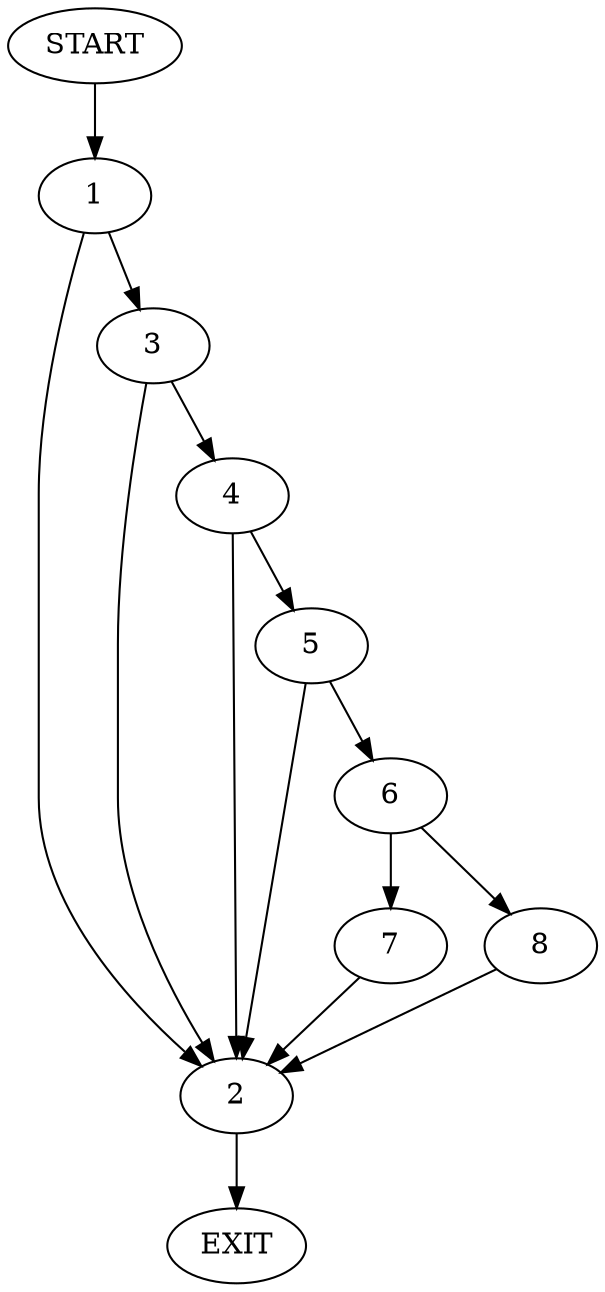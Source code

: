digraph {
0 [label="START"]
9 [label="EXIT"]
0 -> 1
1 -> 2
1 -> 3
3 -> 4
3 -> 2
2 -> 9
4 -> 5
4 -> 2
5 -> 6
5 -> 2
6 -> 7
6 -> 8
8 -> 2
7 -> 2
}
